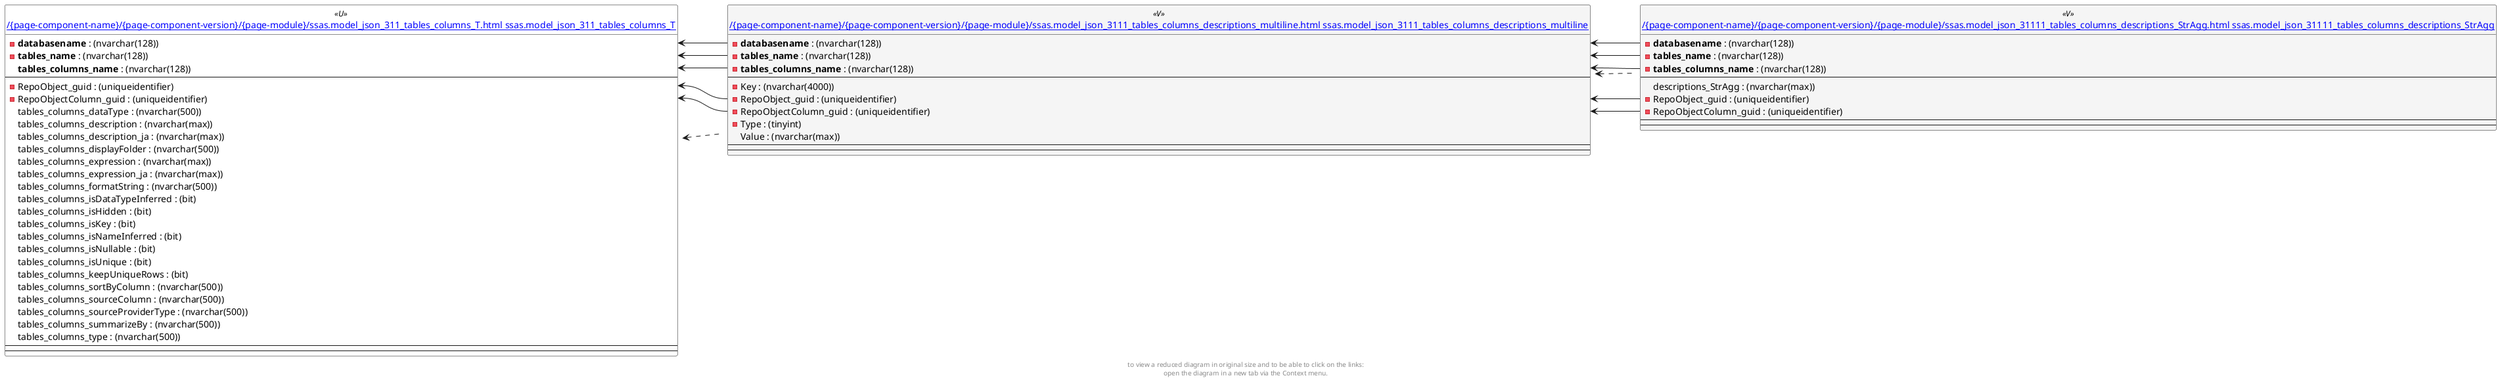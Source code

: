 @startuml
left to right direction
'top to bottom direction
hide circle
'avoide "." issues:
set namespaceSeparator none


skinparam class {
  BackgroundColor White
  BackgroundColor<<FN>> Yellow
  BackgroundColor<<FS>> Yellow
  BackgroundColor<<FT>> LightGray
  BackgroundColor<<IF>> Yellow
  BackgroundColor<<IS>> Yellow
  BackgroundColor<<P>> Aqua
  BackgroundColor<<PC>> Aqua
  BackgroundColor<<SN>> Yellow
  BackgroundColor<<SO>> SlateBlue
  BackgroundColor<<TF>> LightGray
  BackgroundColor<<TR>> Tomato
  BackgroundColor<<U>> White
  BackgroundColor<<V>> WhiteSmoke
  BackgroundColor<<X>> Aqua
}


entity "[[{site-url}/{page-component-name}/{page-component-version}/{page-module}/ssas.model_json_311_tables_columns_T.html ssas.model_json_311_tables_columns_T]]" as ssas.model_json_311_tables_columns_T << U >> {
  - **databasename** : (nvarchar(128))
  - **tables_name** : (nvarchar(128))
  **tables_columns_name** : (nvarchar(128))
  --
  - RepoObject_guid : (uniqueidentifier)
  - RepoObjectColumn_guid : (uniqueidentifier)
  tables_columns_dataType : (nvarchar(500))
  tables_columns_description : (nvarchar(max))
  tables_columns_description_ja : (nvarchar(max))
  tables_columns_displayFolder : (nvarchar(500))
  tables_columns_expression : (nvarchar(max))
  tables_columns_expression_ja : (nvarchar(max))
  tables_columns_formatString : (nvarchar(500))
  tables_columns_isDataTypeInferred : (bit)
  tables_columns_isHidden : (bit)
  tables_columns_isKey : (bit)
  tables_columns_isNameInferred : (bit)
  tables_columns_isNullable : (bit)
  tables_columns_isUnique : (bit)
  tables_columns_keepUniqueRows : (bit)
  tables_columns_sortByColumn : (nvarchar(500))
  tables_columns_sourceColumn : (nvarchar(500))
  tables_columns_sourceProviderType : (nvarchar(500))
  tables_columns_summarizeBy : (nvarchar(500))
  tables_columns_type : (nvarchar(500))
  --
  --
}

entity "[[{site-url}/{page-component-name}/{page-component-version}/{page-module}/ssas.model_json_3111_tables_columns_descriptions_multiline.html ssas.model_json_3111_tables_columns_descriptions_multiline]]" as ssas.model_json_3111_tables_columns_descriptions_multiline << V >> {
  - **databasename** : (nvarchar(128))
  - **tables_name** : (nvarchar(128))
  - **tables_columns_name** : (nvarchar(128))
  --
  - Key : (nvarchar(4000))
  - RepoObject_guid : (uniqueidentifier)
  - RepoObjectColumn_guid : (uniqueidentifier)
  - Type : (tinyint)
  Value : (nvarchar(max))
  --
  --
}

entity "[[{site-url}/{page-component-name}/{page-component-version}/{page-module}/ssas.model_json_31111_tables_columns_descriptions_StrAgg.html ssas.model_json_31111_tables_columns_descriptions_StrAgg]]" as ssas.model_json_31111_tables_columns_descriptions_StrAgg << V >> {
  - **databasename** : (nvarchar(128))
  - **tables_name** : (nvarchar(128))
  - **tables_columns_name** : (nvarchar(128))
  --
  descriptions_StrAgg : (nvarchar(max))
  - RepoObject_guid : (uniqueidentifier)
  - RepoObjectColumn_guid : (uniqueidentifier)
  --
  --
}

ssas.model_json_311_tables_columns_T <.. ssas.model_json_3111_tables_columns_descriptions_multiline
ssas.model_json_3111_tables_columns_descriptions_multiline <.. ssas.model_json_31111_tables_columns_descriptions_StrAgg
ssas.model_json_311_tables_columns_T::databasename <-- ssas.model_json_3111_tables_columns_descriptions_multiline::databasename
ssas.model_json_311_tables_columns_T::RepoObject_guid <-- ssas.model_json_3111_tables_columns_descriptions_multiline::RepoObject_guid
ssas.model_json_311_tables_columns_T::RepoObjectColumn_guid <-- ssas.model_json_3111_tables_columns_descriptions_multiline::RepoObjectColumn_guid
ssas.model_json_311_tables_columns_T::tables_columns_name <-- ssas.model_json_3111_tables_columns_descriptions_multiline::tables_columns_name
ssas.model_json_311_tables_columns_T::tables_name <-- ssas.model_json_3111_tables_columns_descriptions_multiline::tables_name
ssas.model_json_3111_tables_columns_descriptions_multiline::databasename <-- ssas.model_json_31111_tables_columns_descriptions_StrAgg::databasename
ssas.model_json_3111_tables_columns_descriptions_multiline::RepoObject_guid <-- ssas.model_json_31111_tables_columns_descriptions_StrAgg::RepoObject_guid
ssas.model_json_3111_tables_columns_descriptions_multiline::RepoObjectColumn_guid <-- ssas.model_json_31111_tables_columns_descriptions_StrAgg::RepoObjectColumn_guid
ssas.model_json_3111_tables_columns_descriptions_multiline::tables_columns_name <-- ssas.model_json_31111_tables_columns_descriptions_StrAgg::tables_columns_name
ssas.model_json_3111_tables_columns_descriptions_multiline::tables_name <-- ssas.model_json_31111_tables_columns_descriptions_StrAgg::tables_name
footer
to view a reduced diagram in original size and to be able to click on the links:
open the diagram in a new tab via the Context menu.
end footer

@enduml


